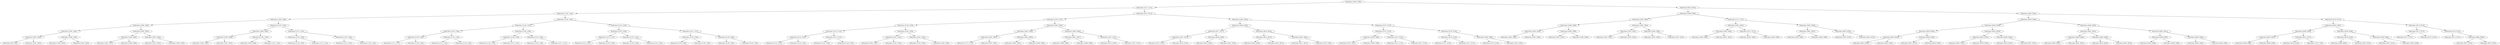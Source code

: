 digraph G{
1318534861 [label="Node{data=[5382, 5382]}"]
1318534861 -> 424572826
424572826 [label="Node{data=[2151, 2151]}"]
424572826 -> 733854848
733854848 [label="Node{data=[1136, 1136]}"]
733854848 -> 1384615224
1384615224 [label="Node{data=[1094, 1094]}"]
1384615224 -> 621916403
621916403 [label="Node{data=[1086, 1086]}"]
621916403 -> 1334440300
1334440300 [label="Node{data=[1082, 1082]}"]
1334440300 -> 160828833
160828833 [label="Node{data=[1062, 1062]}"]
160828833 -> 1729544166
1729544166 [label="Node{data=[933, 933]}"]
160828833 -> 1336417759
1336417759 [label="Node{data=[1081, 1081]}"]
1334440300 -> 1328191447
1328191447 [label="Node{data=[1084, 1084]}"]
1328191447 -> 1994940566
1994940566 [label="Node{data=[1083, 1083]}"]
1328191447 -> 609421346
609421346 [label="Node{data=[1085, 1085]}"]
621916403 -> 731557778
731557778 [label="Node{data=[1090, 1090]}"]
731557778 -> 806682905
806682905 [label="Node{data=[1088, 1088]}"]
806682905 -> 97266525
97266525 [label="Node{data=[1087, 1087]}"]
806682905 -> 962736606
962736606 [label="Node{data=[1089, 1089]}"]
731557778 -> 1207627615
1207627615 [label="Node{data=[1092, 1092]}"]
1207627615 -> 1610560368
1610560368 [label="Node{data=[1091, 1091]}"]
1207627615 -> 999124241
999124241 [label="Node{data=[1093, 1093]}"]
1384615224 -> 323573631
323573631 [label="Node{data=[1102, 1102]}"]
323573631 -> 56218206
56218206 [label="Node{data=[1098, 1098]}"]
56218206 -> 630916598
630916598 [label="Node{data=[1096, 1096]}"]
630916598 -> 1974342065
1974342065 [label="Node{data=[1095, 1095]}"]
630916598 -> 746930900
746930900 [label="Node{data=[1097, 1097]}"]
56218206 -> 1636023864
1636023864 [label="Node{data=[1100, 1100]}"]
1636023864 -> 474657611
474657611 [label="Node{data=[1099, 1099]}"]
1636023864 -> 426511082
426511082 [label="Node{data=[1101, 1101]}"]
323573631 -> 528054513
528054513 [label="Node{data=[1132, 1132]}"]
528054513 -> 1668769624
1668769624 [label="Node{data=[1104, 1104]}"]
1668769624 -> 720257174
720257174 [label="Node{data=[1103, 1103]}"]
1668769624 -> 1403794555
1403794555 [label="Node{data=[1131, 1131]}"]
528054513 -> 122052623
122052623 [label="Node{data=[1134, 1134]}"]
122052623 -> 1599314456
1599314456 [label="Node{data=[1133, 1133]}"]
122052623 -> 123837332
123837332 [label="Node{data=[1135, 1135]}"]
733854848 -> 903641327
903641327 [label="Node{data=[1539, 1539]}"]
903641327 -> 19804227
19804227 [label="Node{data=[1144, 1144]}"]
19804227 -> 1122953508
1122953508 [label="Node{data=[1140, 1140]}"]
1122953508 -> 1230530518
1230530518 [label="Node{data=[1138, 1138]}"]
1230530518 -> 521499922
521499922 [label="Node{data=[1137, 1137]}"]
1230530518 -> 1875505819
1875505819 [label="Node{data=[1139, 1139]}"]
1122953508 -> 1515950479
1515950479 [label="Node{data=[1142, 1142]}"]
1515950479 -> 1354181573
1354181573 [label="Node{data=[1141, 1141]}"]
1515950479 -> 1690200356
1690200356 [label="Node{data=[1143, 1143]}"]
19804227 -> 1153634818
1153634818 [label="Node{data=[1148, 1148]}"]
1153634818 -> 1116873980
1116873980 [label="Node{data=[1146, 1146]}"]
1116873980 -> 722654824
722654824 [label="Node{data=[1145, 1145]}"]
1116873980 -> 1014136167
1014136167 [label="Node{data=[1147, 1147]}"]
1153634818 -> 1618815977
1618815977 [label="Node{data=[1150, 1150]}"]
1618815977 -> 865818334
865818334 [label="Node{data=[1149, 1149]}"]
1618815977 -> 235366227
235366227 [label="Node{data=[1271, 1271]}"]
903641327 -> 556907185
556907185 [label="Node{data=[2143, 2143]}"]
556907185 -> 681242397
681242397 [label="Node{data=[2139, 2139]}"]
681242397 -> 1096704374
1096704374 [label="Node{data=[2137, 2137]}"]
1096704374 -> 1951841265
1951841265 [label="Node{data=[2125, 2125]}"]
1096704374 -> 1486779384
1486779384 [label="Node{data=[2138, 2138]}"]
681242397 -> 662932977
662932977 [label="Node{data=[2141, 2141]}"]
662932977 -> 367267238
367267238 [label="Node{data=[2140, 2140]}"]
662932977 -> 1412216280
1412216280 [label="Node{data=[2142, 2142]}"]
556907185 -> 2131102998
2131102998 [label="Node{data=[2147, 2147]}"]
2131102998 -> 1154607874
1154607874 [label="Node{data=[2145, 2145]}"]
1154607874 -> 1902991107
1902991107 [label="Node{data=[2144, 2144]}"]
1154607874 -> 1088335491
1088335491 [label="Node{data=[2146, 2146]}"]
2131102998 -> 268399923
268399923 [label="Node{data=[2149, 2149]}"]
268399923 -> 1153238581
1153238581 [label="Node{data=[2148, 2148]}"]
268399923 -> 1601406190
1601406190 [label="Node{data=[2150, 2150]}"]
424572826 -> 1785496373
1785496373 [label="Node{data=[3473, 3473]}"]
1785496373 -> 516830630
516830630 [label="Node{data=[2167, 2167]}"]
516830630 -> 846071012
846071012 [label="Node{data=[2159, 2159]}"]
846071012 -> 1903801011
1903801011 [label="Node{data=[2155, 2155]}"]
1903801011 -> 2130899586
2130899586 [label="Node{data=[2153, 2153]}"]
2130899586 -> 277777345
277777345 [label="Node{data=[2152, 2152]}"]
2130899586 -> 1376117776
1376117776 [label="Node{data=[2154, 2154]}"]
1903801011 -> 1859467465
1859467465 [label="Node{data=[2157, 2157]}"]
1859467465 -> 111890803
111890803 [label="Node{data=[2156, 2156]}"]
1859467465 -> 1646199524
1646199524 [label="Node{data=[2158, 2158]}"]
846071012 -> 533155795
533155795 [label="Node{data=[2163, 2163]}"]
533155795 -> 1486045074
1486045074 [label="Node{data=[2161, 2161]}"]
1486045074 -> 82824506
82824506 [label="Node{data=[2160, 2160]}"]
1486045074 -> 511571809
511571809 [label="Node{data=[2162, 2162]}"]
533155795 -> 996252330
996252330 [label="Node{data=[2165, 2165]}"]
996252330 -> 2052017659
2052017659 [label="Node{data=[2164, 2164]}"]
996252330 -> 3393941
3393941 [label="Node{data=[2166, 2166]}"]
516830630 -> 1896149005
1896149005 [label="Node{data=[3465, 3465]}"]
1896149005 -> 1174900813
1174900813 [label="Node{data=[3445, 3445]}"]
1174900813 -> 1185361379
1185361379 [label="Node{data=[2991, 2991]}"]
1185361379 -> 1480993731
1480993731 [label="Node{data=[2173, 2173]}"]
1185361379 -> 236207198
236207198 [label="Node{data=[2997, 2997]}"]
1174900813 -> 1961578537
1961578537 [label="Node{data=[3463, 3463]}"]
1961578537 -> 199013218
199013218 [label="Node{data=[3462, 3462]}"]
1961578537 -> 1655544297
1655544297 [label="Node{data=[3464, 3464]}"]
1896149005 -> 1299492654
1299492654 [label="Node{data=[3469, 3469]}"]
1299492654 -> 1672533169
1672533169 [label="Node{data=[3467, 3467]}"]
1672533169 -> 219753478
219753478 [label="Node{data=[3466, 3466]}"]
1672533169 -> 58039965
58039965 [label="Node{data=[3468, 3468]}"]
1299492654 -> 1804618754
1804618754 [label="Node{data=[3471, 3471]}"]
1804618754 -> 249567389
249567389 [label="Node{data=[3470, 3470]}"]
1804618754 -> 1247636571
1247636571 [label="Node{data=[3472, 3472]}"]
1785496373 -> 1702073083
1702073083 [label="Node{data=[5364, 5364]}"]
1702073083 -> 216670731
216670731 [label="Node{data=[4404, 4404]}"]
216670731 -> 37808123
37808123 [label="Node{data=[3477, 3477]}"]
37808123 -> 601779292
601779292 [label="Node{data=[3475, 3475]}"]
601779292 -> 1514395286
1514395286 [label="Node{data=[3474, 3474]}"]
601779292 -> 124013999
124013999 [label="Node{data=[3476, 3476]}"]
37808123 -> 35523975
35523975 [label="Node{data=[4349, 4349]}"]
35523975 -> 1391607060
1391607060 [label="Node{data=[4300, 4300]}"]
35523975 -> 381789882
381789882 [label="Node{data=[4362, 4362]}"]
216670731 -> 871205112
871205112 [label="Node{data=[4616, 4616]}"]
871205112 -> 1097718071
1097718071 [label="Node{data=[4614, 4614]}"]
1097718071 -> 45373075
45373075 [label="Node{data=[4428, 4428]}"]
1097718071 -> 433832969
433832969 [label="Node{data=[4615, 4615]}"]
871205112 -> 1185817986
1185817986 [label="Node{data=[5061, 5061]}"]
1185817986 -> 1764096001
1764096001 [label="Node{data=[4617, 4617]}"]
1185817986 -> 1225075576
1225075576 [label="Node{data=[5343, 5343]}"]
1702073083 -> 238634461
238634461 [label="Node{data=[5374, 5374]}"]
238634461 -> 957150125
957150125 [label="Node{data=[5370, 5370]}"]
957150125 -> 2133848445
2133848445 [label="Node{data=[5368, 5368]}"]
2133848445 -> 529615627
529615627 [label="Node{data=[5367, 5367]}"]
2133848445 -> 1531110025
1531110025 [label="Node{data=[5369, 5369]}"]
957150125 -> 84796375
84796375 [label="Node{data=[5372, 5372]}"]
84796375 -> 94981650
94981650 [label="Node{data=[5371, 5371]}"]
84796375 -> 276137151
276137151 [label="Node{data=[5373, 5373]}"]
238634461 -> 1550805650
1550805650 [label="Node{data=[5378, 5378]}"]
1550805650 -> 915814803
915814803 [label="Node{data=[5376, 5376]}"]
915814803 -> 2038446221
2038446221 [label="Node{data=[5375, 5375]}"]
915814803 -> 1173097342
1173097342 [label="Node{data=[5377, 5377]}"]
1550805650 -> 1651561131
1651561131 [label="Node{data=[5380, 5380]}"]
1651561131 -> 1705846231
1705846231 [label="Node{data=[5379, 5379]}"]
1651561131 -> 487665087
487665087 [label="Node{data=[5381, 5381]}"]
1318534861 -> 939745944
939745944 [label="Node{data=[6022, 6022]}"]
939745944 -> 1543641785
1543641785 [label="Node{data=[5398, 5398]}"]
1543641785 -> 1343033203
1343033203 [label="Node{data=[5390, 5390]}"]
1343033203 -> 1155906584
1155906584 [label="Node{data=[5386, 5386]}"]
1155906584 -> 1733362110
1733362110 [label="Node{data=[5384, 5384]}"]
1733362110 -> 734664767
734664767 [label="Node{data=[5383, 5383]}"]
1733362110 -> 319089826
319089826 [label="Node{data=[5385, 5385]}"]
1155906584 -> 2053674918
2053674918 [label="Node{data=[5388, 5388]}"]
2053674918 -> 358299044
358299044 [label="Node{data=[5387, 5387]}"]
2053674918 -> 1856756944
1856756944 [label="Node{data=[5389, 5389]}"]
1343033203 -> 1526619227
1526619227 [label="Node{data=[5394, 5394]}"]
1526619227 -> 1679111429
1679111429 [label="Node{data=[5392, 5392]}"]
1679111429 -> 674220598
674220598 [label="Node{data=[5391, 5391]}"]
1679111429 -> 416472767
416472767 [label="Node{data=[5393, 5393]}"]
1526619227 -> 820401530
820401530 [label="Node{data=[5396, 5396]}"]
820401530 -> 2098652030
2098652030 [label="Node{data=[5395, 5395]}"]
820401530 -> 725547152
725547152 [label="Node{data=[5397, 5397]}"]
1543641785 -> 622324846
622324846 [label="Node{data=[5712, 5712]}"]
622324846 -> 668479539
668479539 [label="Node{data=[5402, 5402]}"]
668479539 -> 1839147685
1839147685 [label="Node{data=[5400, 5400]}"]
1839147685 -> 825861630
825861630 [label="Node{data=[5399, 5399]}"]
1839147685 -> 727141163
727141163 [label="Node{data=[5401, 5401]}"]
668479539 -> 1307099098
1307099098 [label="Node{data=[5572, 5572]}"]
1307099098 -> 1505128128
1505128128 [label="Node{data=[5403, 5403]}"]
1307099098 -> 626796125
626796125 [label="Node{data=[5588, 5588]}"]
622324846 -> 885206990
885206990 [label="Node{data=[5936, 5936]}"]
885206990 -> 1012748515
1012748515 [label="Node{data=[5867, 5867]}"]
1012748515 -> 1450699206
1450699206 [label="Node{data=[5830, 5830]}"]
1012748515 -> 308102043
308102043 [label="Node{data=[5908, 5908]}"]
885206990 -> 1070441281
1070441281 [label="Node{data=[6020, 6020]}"]
1070441281 -> 1765881363
1765881363 [label="Node{data=[5970, 5970]}"]
1070441281 -> 9558820
9558820 [label="Node{data=[6021, 6021]}"]
939745944 -> 2015891766
2015891766 [label="Node{data=[6405, 6405]}"]
2015891766 -> 716006105
716006105 [label="Node{data=[6038, 6038]}"]
716006105 -> 1245460529
1245460529 [label="Node{data=[6030, 6030]}"]
1245460529 -> 1148879529
1148879529 [label="Node{data=[6026, 6026]}"]
1148879529 -> 2095286961
2095286961 [label="Node{data=[6024, 6024]}"]
2095286961 -> 1025086558
1025086558 [label="Node{data=[6023, 6023]}"]
2095286961 -> 374333052
374333052 [label="Node{data=[6025, 6025]}"]
1148879529 -> 112224726
112224726 [label="Node{data=[6028, 6028]}"]
112224726 -> 1718017459
1718017459 [label="Node{data=[6027, 6027]}"]
112224726 -> 388763205
388763205 [label="Node{data=[6029, 6029]}"]
1245460529 -> 2138611426
2138611426 [label="Node{data=[6034, 6034]}"]
2138611426 -> 2047063554
2047063554 [label="Node{data=[6032, 6032]}"]
2047063554 -> 718825396
718825396 [label="Node{data=[6031, 6031]}"]
2047063554 -> 1567689356
1567689356 [label="Node{data=[6033, 6033]}"]
2138611426 -> 1715798094
1715798094 [label="Node{data=[6036, 6036]}"]
1715798094 -> 17893666
17893666 [label="Node{data=[6035, 6035]}"]
1715798094 -> 1755130739
1755130739 [label="Node{data=[6037, 6037]}"]
716006105 -> 1030580614
1030580614 [label="Node{data=[6046, 6046]}"]
1030580614 -> 1944340757
1944340757 [label="Node{data=[6042, 6042]}"]
1944340757 -> 2050295378
2050295378 [label="Node{data=[6040, 6040]}"]
2050295378 -> 2071096532
2071096532 [label="Node{data=[6039, 6039]}"]
2050295378 -> 763698021
763698021 [label="Node{data=[6041, 6041]}"]
1944340757 -> 2088256289
2088256289 [label="Node{data=[6044, 6044]}"]
2088256289 -> 774753642
774753642 [label="Node{data=[6043, 6043]}"]
2088256289 -> 1188102327
1188102327 [label="Node{data=[6045, 6045]}"]
1030580614 -> 1124754747
1124754747 [label="Node{data=[6401, 6401]}"]
1124754747 -> 2102744880
2102744880 [label="Node{data=[6399, 6399]}"]
2102744880 -> 1037276013
1037276013 [label="Node{data=[6398, 6398]}"]
2102744880 -> 1942616280
1942616280 [label="Node{data=[6400, 6400]}"]
1124754747 -> 1668970535
1668970535 [label="Node{data=[6403, 6403]}"]
1668970535 -> 885084079
885084079 [label="Node{data=[6402, 6402]}"]
1668970535 -> 355007137
355007137 [label="Node{data=[6404, 6404]}"]
2015891766 -> 698081252
698081252 [label="Node{data=[9170, 9170]}"]
698081252 -> 428876208
428876208 [label="Node{data=[8265, 8265]}"]
428876208 -> 655538458
655538458 [label="Node{data=[6409, 6409]}"]
655538458 -> 1966973611
1966973611 [label="Node{data=[6407, 6407]}"]
1966973611 -> 44971799
44971799 [label="Node{data=[6406, 6406]}"]
1966973611 -> 439032659
439032659 [label="Node{data=[6408, 6408]}"]
655538458 -> 683916133
683916133 [label="Node{data=[6411, 6411]}"]
683916133 -> 812874796
812874796 [label="Node{data=[6410, 6410]}"]
683916133 -> 1133962170
1133962170 [label="Node{data=[7782, 7782]}"]
428876208 -> 27625752
27625752 [label="Node{data=[9166, 9166]}"]
27625752 -> 872940250
872940250 [label="Node{data=[9164, 9164]}"]
872940250 -> 523344491
523344491 [label="Node{data=[8669, 8669]}"]
872940250 -> 1808670980
1808670980 [label="Node{data=[9165, 9165]}"]
27625752 -> 1175357484
1175357484 [label="Node{data=[9168, 9168]}"]
1175357484 -> 853822693
853822693 [label="Node{data=[9167, 9167]}"]
1175357484 -> 563444240
563444240 [label="Node{data=[9169, 9169]}"]
698081252 -> 994687271
994687271 [label="Node{data=[9174, 9174]}"]
994687271 -> 154409354
154409354 [label="Node{data=[9172, 9172]}"]
154409354 -> 422051629
422051629 [label="Node{data=[9171, 9171]}"]
154409354 -> 333992931
333992931 [label="Node{data=[9173, 9173]}"]
994687271 -> 1696485432
1696485432 [label="Node{data=[9176, 9176]}"]
1696485432 -> 1280306520
1280306520 [label="Node{data=[9175, 9175]}"]
1696485432 -> 1782037867
1782037867 [label="Node{data=[9848, 9848]}"]
1782037867 -> 991005829
991005829 [label="Node{data=[9672, 9672]}"]
1782037867 -> 739869775
739869775 [label="Node{data=[9912, 9912]}"]
}